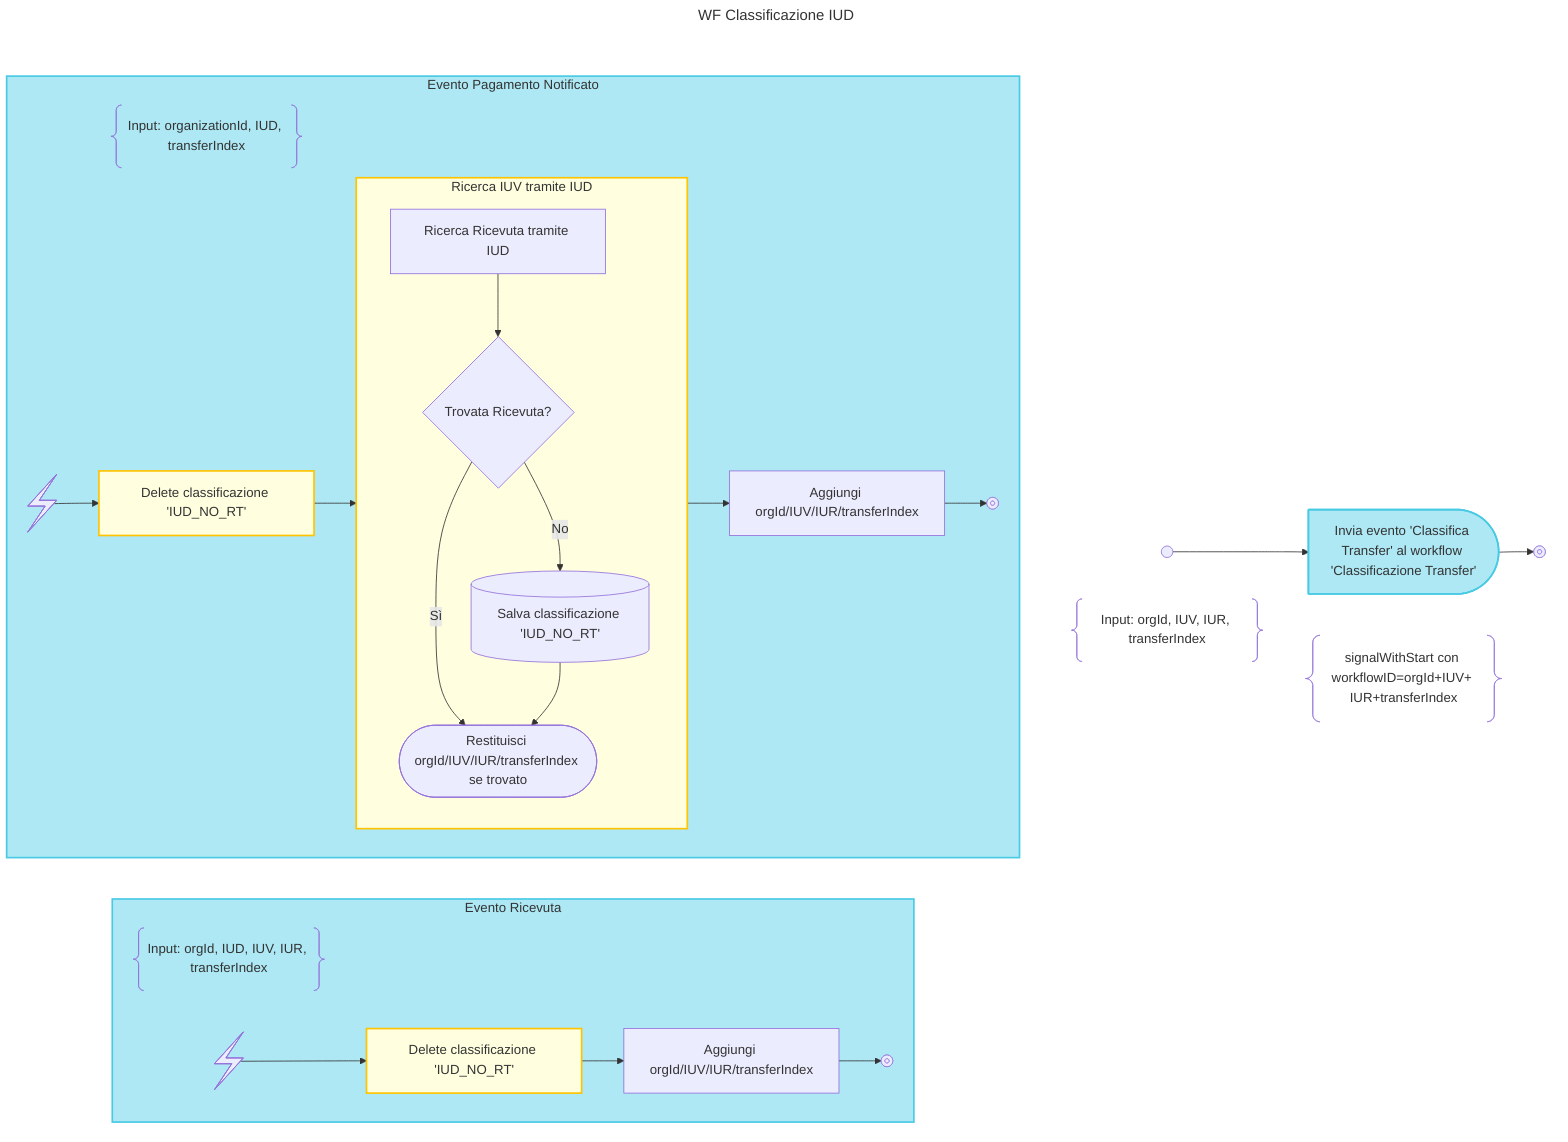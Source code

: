 ---
title: WF Classificazione IUD
config:
    flowchart:
        rankSpacing: 1
---
flowchart TD
    subgraph WF_BLOCK
        subgraph NOTE_START_BLOCK
            DESCRIPTION@{ shape: braces, label: "Input: orgId, IUV, IUR, transferIndex" }
            START@{shape: start}
        end
        class NOTE_START_BLOCK hidden

        START -->
        SIGNAL_IUV:::send-signal@{shape: delay, label: "Invia evento 'Classifica Transfer' al workflow 'Classificazione Transfer'"}

        subgraph NOTE_SIGNAL_IUV_BLOCK
            SIGNAL_IUV
            NOTE_SIGNAL_IUV@{ shape: braces, label: "signalWithStart con workflowID=orgId+IUV+ IUR+transferIndex" }
        end
        class NOTE_SIGNAL_IUV_BLOCK note_block

        SIGNAL_IUV --> END@{shape: stop}
    end
    class WF_BLOCK hidden

    subgraph SIGNALS_BLOCK
    direction LR

        subgraph SIGNAL_RT_BLOCK["Evento Ricevuta"]
        direction LR
            DESCRIPTION_SIGNAL_RT@{ shape: braces, label: "Input: orgId, IUD, IUV, IUR, transferIndex" } -->
            DUMMY1:::hidden --> DUMMY2:::hidden--> DUMMY3:::hidden
            linkStyle 2,3,4 display:none

            SIGNAL_RT@{ shape: bolt } -->
            DELETE_CLASSIFY_NULL_IUV:::activity@{label: "Delete classificazione 'IUD_NO_RT'"} -->
            ADD_RT_IUV["Aggiungi orgId/IUV/IUR/transferIndex "] -->
            SIGNAL_RT_END@{ shape: "stop" }
        end
        class SIGNAL_RT_BLOCK signal_block

        subgraph SIGNAL_RN_BLOCK["Evento Pagamento Notificato"]
        direction LR
            DESCRIPTION_SIGNAL_RN@{ shape: braces, label: "Input: organizationId, IUD, transferIndex" } -->
            DUMMY4:::hidden --> DUMMY5:::hidden --> DUMMY6:::hidden
            linkStyle 8,9,10 display:none;



            SIGNAL_RN@{ shape: bolt } -->
            DELETE_RN_ANOMALY:::activity@{label: "Delete classificazione 'IUD_NO_RT'"} -->
            FIND_RT_ACTIVITY

            subgraph FIND_RT_ACTIVITY["Ricerca IUV tramite IUD"]
                FIND_RT_IUD["Ricerca Ricevuta tramite IUD"] -->
                EXISTS_RT_IUD{"Trovata Ricevuta?"}

                EXISTS_RT_IUD -->
                |Sì|RETURN_RT_IUV@{shape: terminal, label: "Restituisci orgId/IUV/IUR/transferIndex se trovato"}

                EXISTS_RT_IUD -->
                |No|SAVE_RN_ANOMALY@{shape: database, label: "Salva classificazione 'IUD_NO_RT'"} -->
                RETURN_RT_IUV
            end
            class FIND_RT_ACTIVITY activity

            FIND_RT_ACTIVITY -->
            ADD_RN_IUV["Aggiungi orgId/IUV/IUR/transferIndex "] -->
            SIGNAL_RN_END@{ shape: "stop" }

        end
        class SIGNAL_RN_BLOCK signal_block
    end
    class SIGNALS_BLOCK hidden

    classDef note_block display:none;
    classDef hidden display:none;
    classDef activity fill:#FFFFE0, stroke:#ffc300, stroke-width:2px;
    classDef loop fill:#CCFFCC, stroke:#7FBF7F, stroke-width:2px, padding-bottom: 5px;
    classDef signal_block fill:#ade8f4, stroke:#48cae4, stroke-width:2px
    classDef send-signal fill:#ade8f4, stroke:#48cae4, stroke-width:2px
